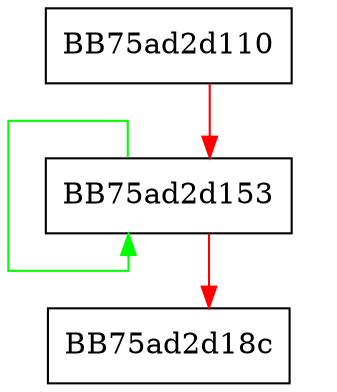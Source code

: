 digraph Load {
  node [shape="box"];
  graph [splines=ortho];
  BB75ad2d110 -> BB75ad2d153 [color="red"];
  BB75ad2d153 -> BB75ad2d153 [color="green"];
  BB75ad2d153 -> BB75ad2d18c [color="red"];
}